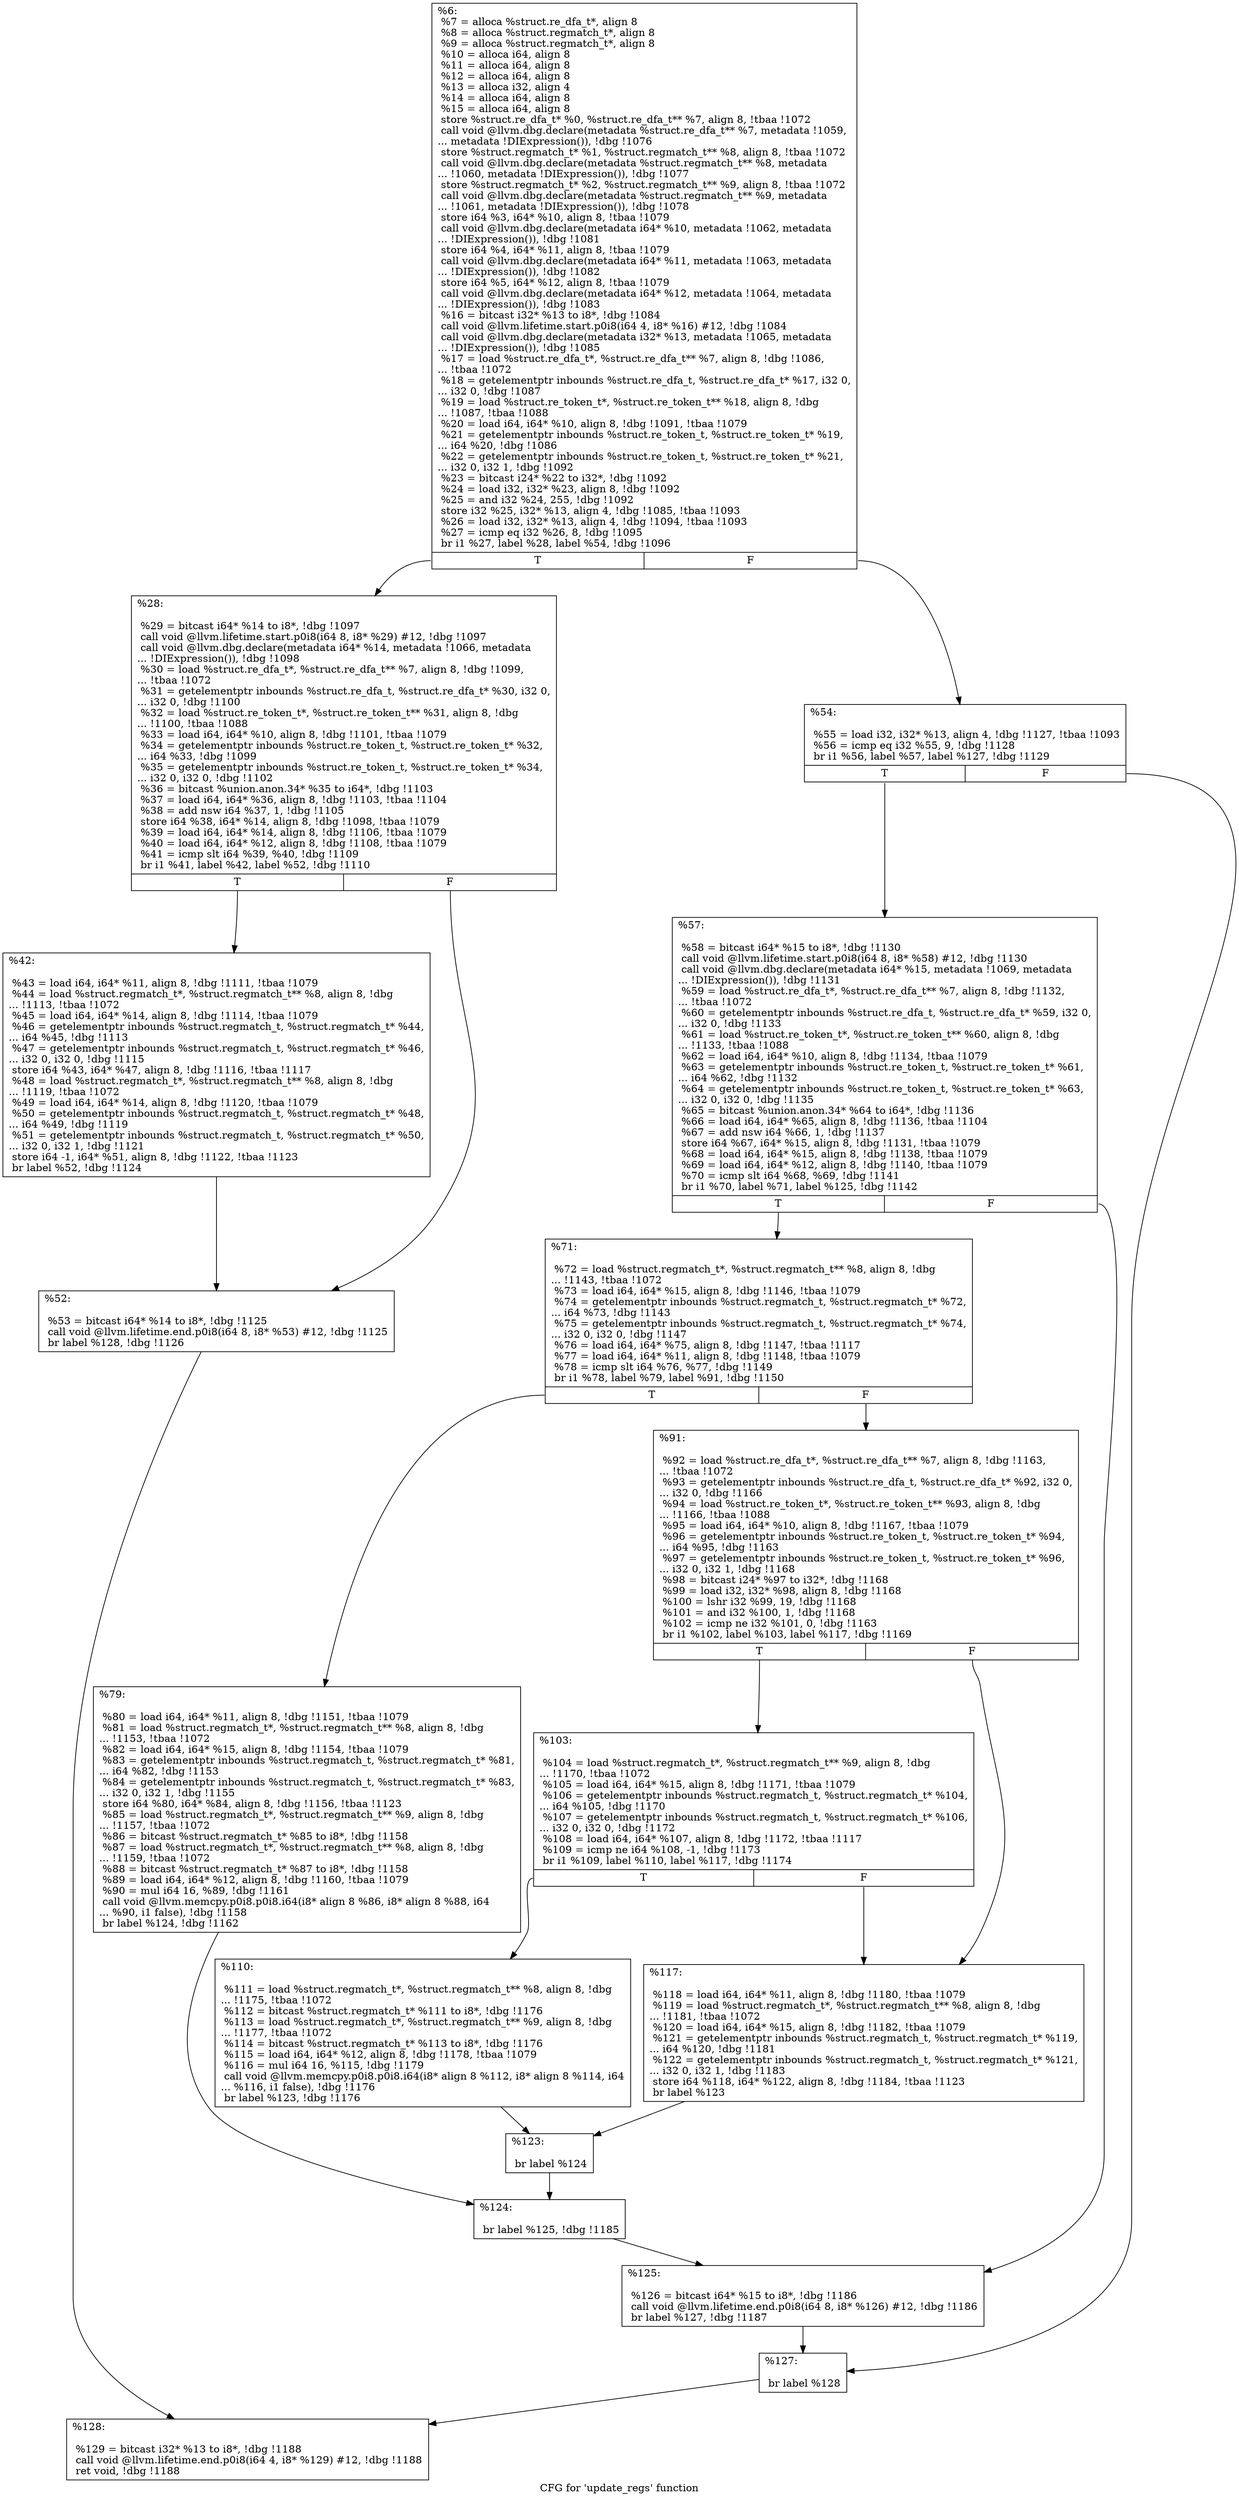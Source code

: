 digraph "CFG for 'update_regs' function" {
	label="CFG for 'update_regs' function";

	Node0xe1b920 [shape=record,label="{%6:\l  %7 = alloca %struct.re_dfa_t*, align 8\l  %8 = alloca %struct.regmatch_t*, align 8\l  %9 = alloca %struct.regmatch_t*, align 8\l  %10 = alloca i64, align 8\l  %11 = alloca i64, align 8\l  %12 = alloca i64, align 8\l  %13 = alloca i32, align 4\l  %14 = alloca i64, align 8\l  %15 = alloca i64, align 8\l  store %struct.re_dfa_t* %0, %struct.re_dfa_t** %7, align 8, !tbaa !1072\l  call void @llvm.dbg.declare(metadata %struct.re_dfa_t** %7, metadata !1059,\l... metadata !DIExpression()), !dbg !1076\l  store %struct.regmatch_t* %1, %struct.regmatch_t** %8, align 8, !tbaa !1072\l  call void @llvm.dbg.declare(metadata %struct.regmatch_t** %8, metadata\l... !1060, metadata !DIExpression()), !dbg !1077\l  store %struct.regmatch_t* %2, %struct.regmatch_t** %9, align 8, !tbaa !1072\l  call void @llvm.dbg.declare(metadata %struct.regmatch_t** %9, metadata\l... !1061, metadata !DIExpression()), !dbg !1078\l  store i64 %3, i64* %10, align 8, !tbaa !1079\l  call void @llvm.dbg.declare(metadata i64* %10, metadata !1062, metadata\l... !DIExpression()), !dbg !1081\l  store i64 %4, i64* %11, align 8, !tbaa !1079\l  call void @llvm.dbg.declare(metadata i64* %11, metadata !1063, metadata\l... !DIExpression()), !dbg !1082\l  store i64 %5, i64* %12, align 8, !tbaa !1079\l  call void @llvm.dbg.declare(metadata i64* %12, metadata !1064, metadata\l... !DIExpression()), !dbg !1083\l  %16 = bitcast i32* %13 to i8*, !dbg !1084\l  call void @llvm.lifetime.start.p0i8(i64 4, i8* %16) #12, !dbg !1084\l  call void @llvm.dbg.declare(metadata i32* %13, metadata !1065, metadata\l... !DIExpression()), !dbg !1085\l  %17 = load %struct.re_dfa_t*, %struct.re_dfa_t** %7, align 8, !dbg !1086,\l... !tbaa !1072\l  %18 = getelementptr inbounds %struct.re_dfa_t, %struct.re_dfa_t* %17, i32 0,\l... i32 0, !dbg !1087\l  %19 = load %struct.re_token_t*, %struct.re_token_t** %18, align 8, !dbg\l... !1087, !tbaa !1088\l  %20 = load i64, i64* %10, align 8, !dbg !1091, !tbaa !1079\l  %21 = getelementptr inbounds %struct.re_token_t, %struct.re_token_t* %19,\l... i64 %20, !dbg !1086\l  %22 = getelementptr inbounds %struct.re_token_t, %struct.re_token_t* %21,\l... i32 0, i32 1, !dbg !1092\l  %23 = bitcast i24* %22 to i32*, !dbg !1092\l  %24 = load i32, i32* %23, align 8, !dbg !1092\l  %25 = and i32 %24, 255, !dbg !1092\l  store i32 %25, i32* %13, align 4, !dbg !1085, !tbaa !1093\l  %26 = load i32, i32* %13, align 4, !dbg !1094, !tbaa !1093\l  %27 = icmp eq i32 %26, 8, !dbg !1095\l  br i1 %27, label %28, label %54, !dbg !1096\l|{<s0>T|<s1>F}}"];
	Node0xe1b920:s0 -> Node0xe1dc30;
	Node0xe1b920:s1 -> Node0xe1dd20;
	Node0xe1dc30 [shape=record,label="{%28:\l\l  %29 = bitcast i64* %14 to i8*, !dbg !1097\l  call void @llvm.lifetime.start.p0i8(i64 8, i8* %29) #12, !dbg !1097\l  call void @llvm.dbg.declare(metadata i64* %14, metadata !1066, metadata\l... !DIExpression()), !dbg !1098\l  %30 = load %struct.re_dfa_t*, %struct.re_dfa_t** %7, align 8, !dbg !1099,\l... !tbaa !1072\l  %31 = getelementptr inbounds %struct.re_dfa_t, %struct.re_dfa_t* %30, i32 0,\l... i32 0, !dbg !1100\l  %32 = load %struct.re_token_t*, %struct.re_token_t** %31, align 8, !dbg\l... !1100, !tbaa !1088\l  %33 = load i64, i64* %10, align 8, !dbg !1101, !tbaa !1079\l  %34 = getelementptr inbounds %struct.re_token_t, %struct.re_token_t* %32,\l... i64 %33, !dbg !1099\l  %35 = getelementptr inbounds %struct.re_token_t, %struct.re_token_t* %34,\l... i32 0, i32 0, !dbg !1102\l  %36 = bitcast %union.anon.34* %35 to i64*, !dbg !1103\l  %37 = load i64, i64* %36, align 8, !dbg !1103, !tbaa !1104\l  %38 = add nsw i64 %37, 1, !dbg !1105\l  store i64 %38, i64* %14, align 8, !dbg !1098, !tbaa !1079\l  %39 = load i64, i64* %14, align 8, !dbg !1106, !tbaa !1079\l  %40 = load i64, i64* %12, align 8, !dbg !1108, !tbaa !1079\l  %41 = icmp slt i64 %39, %40, !dbg !1109\l  br i1 %41, label %42, label %52, !dbg !1110\l|{<s0>T|<s1>F}}"];
	Node0xe1dc30:s0 -> Node0xe1dc80;
	Node0xe1dc30:s1 -> Node0xe1dcd0;
	Node0xe1dc80 [shape=record,label="{%42:\l\l  %43 = load i64, i64* %11, align 8, !dbg !1111, !tbaa !1079\l  %44 = load %struct.regmatch_t*, %struct.regmatch_t** %8, align 8, !dbg\l... !1113, !tbaa !1072\l  %45 = load i64, i64* %14, align 8, !dbg !1114, !tbaa !1079\l  %46 = getelementptr inbounds %struct.regmatch_t, %struct.regmatch_t* %44,\l... i64 %45, !dbg !1113\l  %47 = getelementptr inbounds %struct.regmatch_t, %struct.regmatch_t* %46,\l... i32 0, i32 0, !dbg !1115\l  store i64 %43, i64* %47, align 8, !dbg !1116, !tbaa !1117\l  %48 = load %struct.regmatch_t*, %struct.regmatch_t** %8, align 8, !dbg\l... !1119, !tbaa !1072\l  %49 = load i64, i64* %14, align 8, !dbg !1120, !tbaa !1079\l  %50 = getelementptr inbounds %struct.regmatch_t, %struct.regmatch_t* %48,\l... i64 %49, !dbg !1119\l  %51 = getelementptr inbounds %struct.regmatch_t, %struct.regmatch_t* %50,\l... i32 0, i32 1, !dbg !1121\l  store i64 -1, i64* %51, align 8, !dbg !1122, !tbaa !1123\l  br label %52, !dbg !1124\l}"];
	Node0xe1dc80 -> Node0xe1dcd0;
	Node0xe1dcd0 [shape=record,label="{%52:\l\l  %53 = bitcast i64* %14 to i8*, !dbg !1125\l  call void @llvm.lifetime.end.p0i8(i64 8, i8* %53) #12, !dbg !1125\l  br label %128, !dbg !1126\l}"];
	Node0xe1dcd0 -> Node0xe1e0e0;
	Node0xe1dd20 [shape=record,label="{%54:\l\l  %55 = load i32, i32* %13, align 4, !dbg !1127, !tbaa !1093\l  %56 = icmp eq i32 %55, 9, !dbg !1128\l  br i1 %56, label %57, label %127, !dbg !1129\l|{<s0>T|<s1>F}}"];
	Node0xe1dd20:s0 -> Node0xe1dd70;
	Node0xe1dd20:s1 -> Node0xe1e090;
	Node0xe1dd70 [shape=record,label="{%57:\l\l  %58 = bitcast i64* %15 to i8*, !dbg !1130\l  call void @llvm.lifetime.start.p0i8(i64 8, i8* %58) #12, !dbg !1130\l  call void @llvm.dbg.declare(metadata i64* %15, metadata !1069, metadata\l... !DIExpression()), !dbg !1131\l  %59 = load %struct.re_dfa_t*, %struct.re_dfa_t** %7, align 8, !dbg !1132,\l... !tbaa !1072\l  %60 = getelementptr inbounds %struct.re_dfa_t, %struct.re_dfa_t* %59, i32 0,\l... i32 0, !dbg !1133\l  %61 = load %struct.re_token_t*, %struct.re_token_t** %60, align 8, !dbg\l... !1133, !tbaa !1088\l  %62 = load i64, i64* %10, align 8, !dbg !1134, !tbaa !1079\l  %63 = getelementptr inbounds %struct.re_token_t, %struct.re_token_t* %61,\l... i64 %62, !dbg !1132\l  %64 = getelementptr inbounds %struct.re_token_t, %struct.re_token_t* %63,\l... i32 0, i32 0, !dbg !1135\l  %65 = bitcast %union.anon.34* %64 to i64*, !dbg !1136\l  %66 = load i64, i64* %65, align 8, !dbg !1136, !tbaa !1104\l  %67 = add nsw i64 %66, 1, !dbg !1137\l  store i64 %67, i64* %15, align 8, !dbg !1131, !tbaa !1079\l  %68 = load i64, i64* %15, align 8, !dbg !1138, !tbaa !1079\l  %69 = load i64, i64* %12, align 8, !dbg !1140, !tbaa !1079\l  %70 = icmp slt i64 %68, %69, !dbg !1141\l  br i1 %70, label %71, label %125, !dbg !1142\l|{<s0>T|<s1>F}}"];
	Node0xe1dd70:s0 -> Node0xe1ddc0;
	Node0xe1dd70:s1 -> Node0xe1e040;
	Node0xe1ddc0 [shape=record,label="{%71:\l\l  %72 = load %struct.regmatch_t*, %struct.regmatch_t** %8, align 8, !dbg\l... !1143, !tbaa !1072\l  %73 = load i64, i64* %15, align 8, !dbg !1146, !tbaa !1079\l  %74 = getelementptr inbounds %struct.regmatch_t, %struct.regmatch_t* %72,\l... i64 %73, !dbg !1143\l  %75 = getelementptr inbounds %struct.regmatch_t, %struct.regmatch_t* %74,\l... i32 0, i32 0, !dbg !1147\l  %76 = load i64, i64* %75, align 8, !dbg !1147, !tbaa !1117\l  %77 = load i64, i64* %11, align 8, !dbg !1148, !tbaa !1079\l  %78 = icmp slt i64 %76, %77, !dbg !1149\l  br i1 %78, label %79, label %91, !dbg !1150\l|{<s0>T|<s1>F}}"];
	Node0xe1ddc0:s0 -> Node0xe1de10;
	Node0xe1ddc0:s1 -> Node0xe1de60;
	Node0xe1de10 [shape=record,label="{%79:\l\l  %80 = load i64, i64* %11, align 8, !dbg !1151, !tbaa !1079\l  %81 = load %struct.regmatch_t*, %struct.regmatch_t** %8, align 8, !dbg\l... !1153, !tbaa !1072\l  %82 = load i64, i64* %15, align 8, !dbg !1154, !tbaa !1079\l  %83 = getelementptr inbounds %struct.regmatch_t, %struct.regmatch_t* %81,\l... i64 %82, !dbg !1153\l  %84 = getelementptr inbounds %struct.regmatch_t, %struct.regmatch_t* %83,\l... i32 0, i32 1, !dbg !1155\l  store i64 %80, i64* %84, align 8, !dbg !1156, !tbaa !1123\l  %85 = load %struct.regmatch_t*, %struct.regmatch_t** %9, align 8, !dbg\l... !1157, !tbaa !1072\l  %86 = bitcast %struct.regmatch_t* %85 to i8*, !dbg !1158\l  %87 = load %struct.regmatch_t*, %struct.regmatch_t** %8, align 8, !dbg\l... !1159, !tbaa !1072\l  %88 = bitcast %struct.regmatch_t* %87 to i8*, !dbg !1158\l  %89 = load i64, i64* %12, align 8, !dbg !1160, !tbaa !1079\l  %90 = mul i64 16, %89, !dbg !1161\l  call void @llvm.memcpy.p0i8.p0i8.i64(i8* align 8 %86, i8* align 8 %88, i64\l... %90, i1 false), !dbg !1158\l  br label %124, !dbg !1162\l}"];
	Node0xe1de10 -> Node0xe1dff0;
	Node0xe1de60 [shape=record,label="{%91:\l\l  %92 = load %struct.re_dfa_t*, %struct.re_dfa_t** %7, align 8, !dbg !1163,\l... !tbaa !1072\l  %93 = getelementptr inbounds %struct.re_dfa_t, %struct.re_dfa_t* %92, i32 0,\l... i32 0, !dbg !1166\l  %94 = load %struct.re_token_t*, %struct.re_token_t** %93, align 8, !dbg\l... !1166, !tbaa !1088\l  %95 = load i64, i64* %10, align 8, !dbg !1167, !tbaa !1079\l  %96 = getelementptr inbounds %struct.re_token_t, %struct.re_token_t* %94,\l... i64 %95, !dbg !1163\l  %97 = getelementptr inbounds %struct.re_token_t, %struct.re_token_t* %96,\l... i32 0, i32 1, !dbg !1168\l  %98 = bitcast i24* %97 to i32*, !dbg !1168\l  %99 = load i32, i32* %98, align 8, !dbg !1168\l  %100 = lshr i32 %99, 19, !dbg !1168\l  %101 = and i32 %100, 1, !dbg !1168\l  %102 = icmp ne i32 %101, 0, !dbg !1163\l  br i1 %102, label %103, label %117, !dbg !1169\l|{<s0>T|<s1>F}}"];
	Node0xe1de60:s0 -> Node0xe1deb0;
	Node0xe1de60:s1 -> Node0xe1df50;
	Node0xe1deb0 [shape=record,label="{%103:\l\l  %104 = load %struct.regmatch_t*, %struct.regmatch_t** %9, align 8, !dbg\l... !1170, !tbaa !1072\l  %105 = load i64, i64* %15, align 8, !dbg !1171, !tbaa !1079\l  %106 = getelementptr inbounds %struct.regmatch_t, %struct.regmatch_t* %104,\l... i64 %105, !dbg !1170\l  %107 = getelementptr inbounds %struct.regmatch_t, %struct.regmatch_t* %106,\l... i32 0, i32 0, !dbg !1172\l  %108 = load i64, i64* %107, align 8, !dbg !1172, !tbaa !1117\l  %109 = icmp ne i64 %108, -1, !dbg !1173\l  br i1 %109, label %110, label %117, !dbg !1174\l|{<s0>T|<s1>F}}"];
	Node0xe1deb0:s0 -> Node0xe1df00;
	Node0xe1deb0:s1 -> Node0xe1df50;
	Node0xe1df00 [shape=record,label="{%110:\l\l  %111 = load %struct.regmatch_t*, %struct.regmatch_t** %8, align 8, !dbg\l... !1175, !tbaa !1072\l  %112 = bitcast %struct.regmatch_t* %111 to i8*, !dbg !1176\l  %113 = load %struct.regmatch_t*, %struct.regmatch_t** %9, align 8, !dbg\l... !1177, !tbaa !1072\l  %114 = bitcast %struct.regmatch_t* %113 to i8*, !dbg !1176\l  %115 = load i64, i64* %12, align 8, !dbg !1178, !tbaa !1079\l  %116 = mul i64 16, %115, !dbg !1179\l  call void @llvm.memcpy.p0i8.p0i8.i64(i8* align 8 %112, i8* align 8 %114, i64\l... %116, i1 false), !dbg !1176\l  br label %123, !dbg !1176\l}"];
	Node0xe1df00 -> Node0xe1dfa0;
	Node0xe1df50 [shape=record,label="{%117:\l\l  %118 = load i64, i64* %11, align 8, !dbg !1180, !tbaa !1079\l  %119 = load %struct.regmatch_t*, %struct.regmatch_t** %8, align 8, !dbg\l... !1181, !tbaa !1072\l  %120 = load i64, i64* %15, align 8, !dbg !1182, !tbaa !1079\l  %121 = getelementptr inbounds %struct.regmatch_t, %struct.regmatch_t* %119,\l... i64 %120, !dbg !1181\l  %122 = getelementptr inbounds %struct.regmatch_t, %struct.regmatch_t* %121,\l... i32 0, i32 1, !dbg !1183\l  store i64 %118, i64* %122, align 8, !dbg !1184, !tbaa !1123\l  br label %123\l}"];
	Node0xe1df50 -> Node0xe1dfa0;
	Node0xe1dfa0 [shape=record,label="{%123:\l\l  br label %124\l}"];
	Node0xe1dfa0 -> Node0xe1dff0;
	Node0xe1dff0 [shape=record,label="{%124:\l\l  br label %125, !dbg !1185\l}"];
	Node0xe1dff0 -> Node0xe1e040;
	Node0xe1e040 [shape=record,label="{%125:\l\l  %126 = bitcast i64* %15 to i8*, !dbg !1186\l  call void @llvm.lifetime.end.p0i8(i64 8, i8* %126) #12, !dbg !1186\l  br label %127, !dbg !1187\l}"];
	Node0xe1e040 -> Node0xe1e090;
	Node0xe1e090 [shape=record,label="{%127:\l\l  br label %128\l}"];
	Node0xe1e090 -> Node0xe1e0e0;
	Node0xe1e0e0 [shape=record,label="{%128:\l\l  %129 = bitcast i32* %13 to i8*, !dbg !1188\l  call void @llvm.lifetime.end.p0i8(i64 4, i8* %129) #12, !dbg !1188\l  ret void, !dbg !1188\l}"];
}
